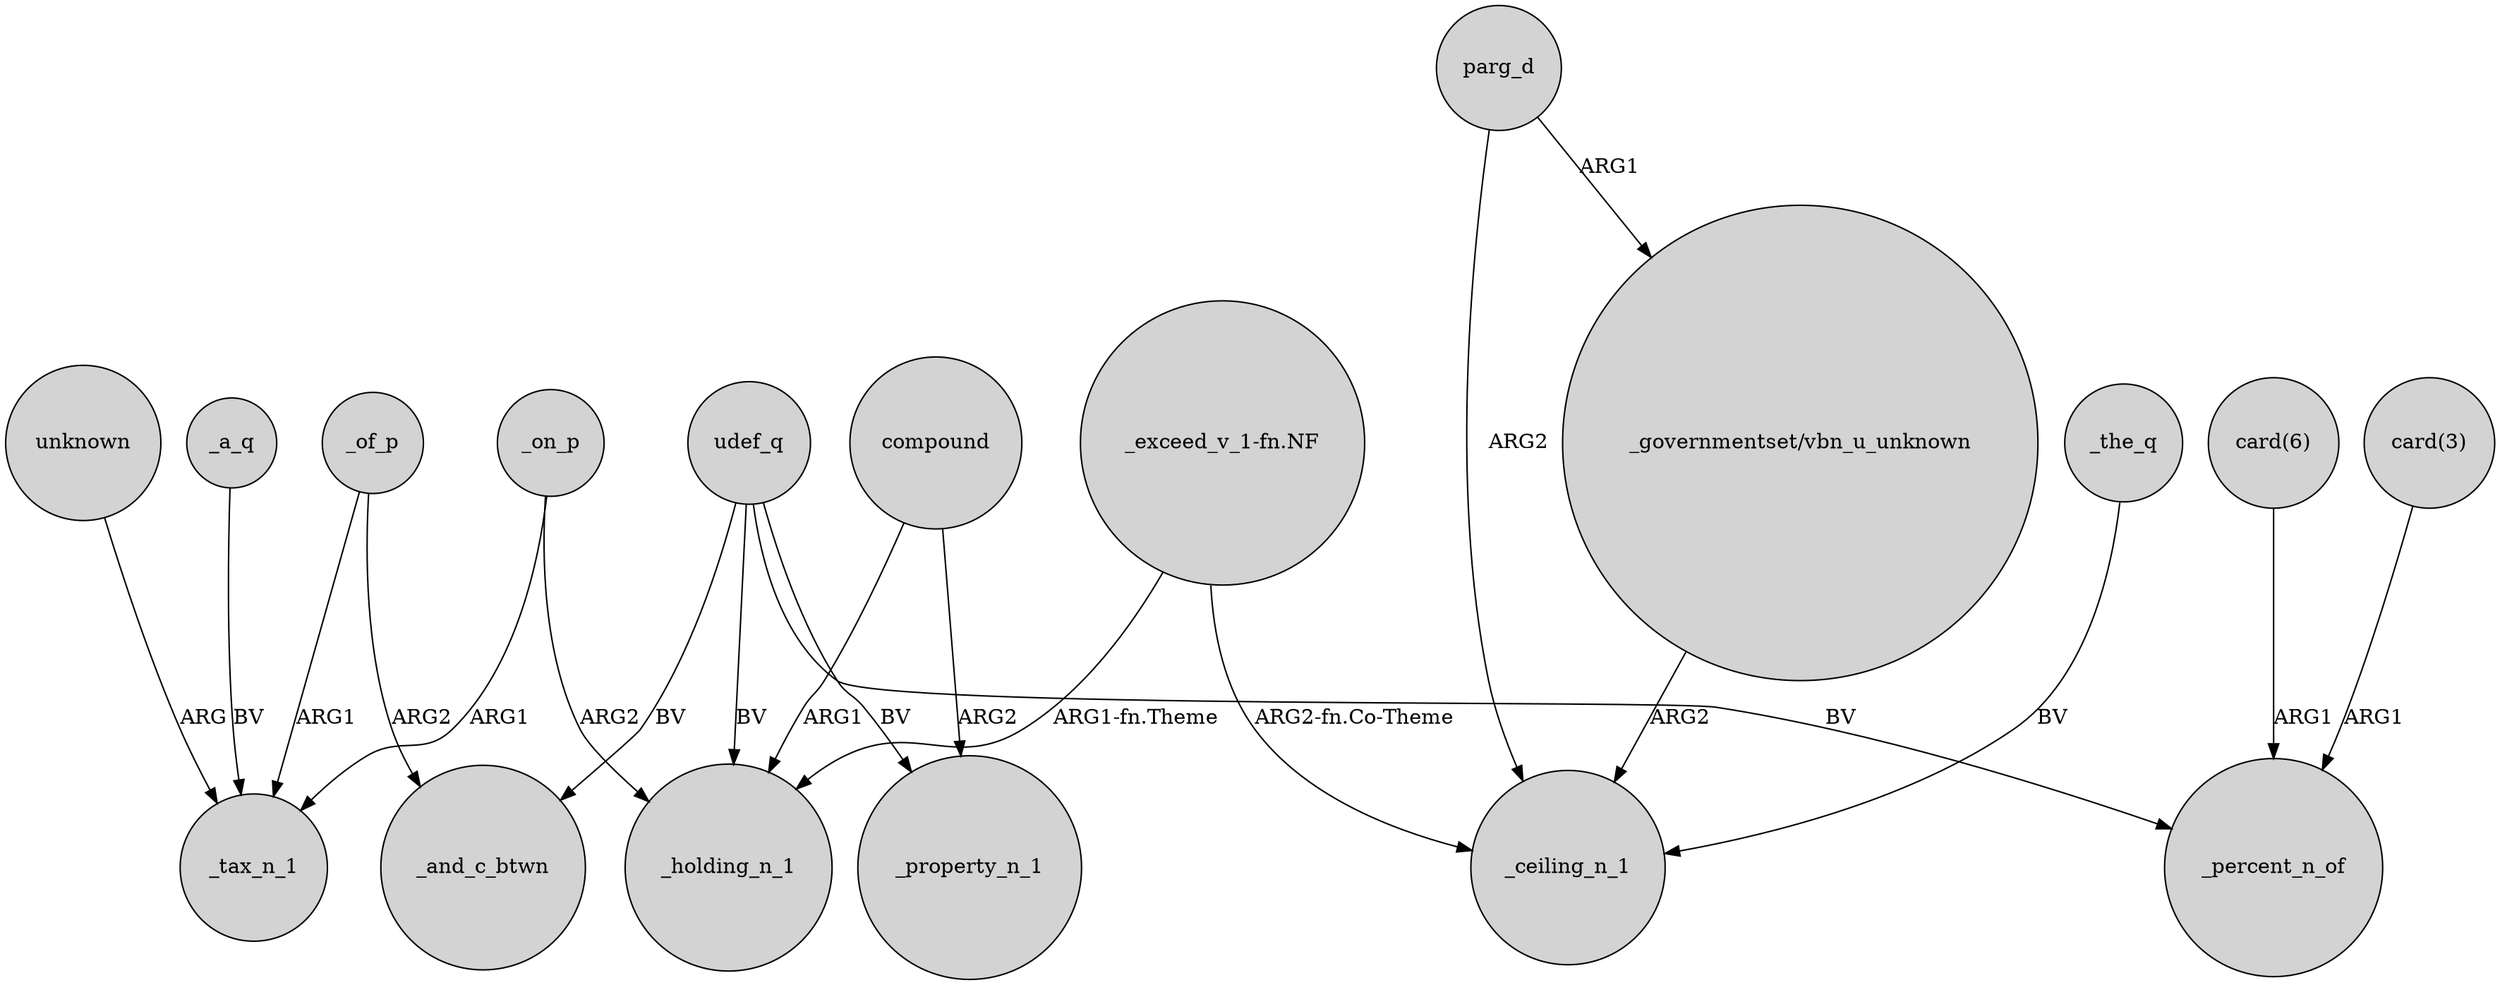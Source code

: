 digraph {
	node [shape=circle style=filled]
	unknown -> _tax_n_1 [label=ARG]
	parg_d -> "_governmentset/vbn_u_unknown" [label=ARG1]
	compound -> _property_n_1 [label=ARG2]
	"_exceed_v_1-fn.NF" -> _holding_n_1 [label="ARG1-fn.Theme"]
	"card(6)" -> _percent_n_of [label=ARG1]
	compound -> _holding_n_1 [label=ARG1]
	"_governmentset/vbn_u_unknown" -> _ceiling_n_1 [label=ARG2]
	_a_q -> _tax_n_1 [label=BV]
	_of_p -> _and_c_btwn [label=ARG2]
	_of_p -> _tax_n_1 [label=ARG1]
	udef_q -> _property_n_1 [label=BV]
	"_exceed_v_1-fn.NF" -> _ceiling_n_1 [label="ARG2-fn.Co-Theme"]
	parg_d -> _ceiling_n_1 [label=ARG2]
	udef_q -> _percent_n_of [label=BV]
	_on_p -> _holding_n_1 [label=ARG2]
	udef_q -> _holding_n_1 [label=BV]
	udef_q -> _and_c_btwn [label=BV]
	_on_p -> _tax_n_1 [label=ARG1]
	_the_q -> _ceiling_n_1 [label=BV]
	"card(3)" -> _percent_n_of [label=ARG1]
}
